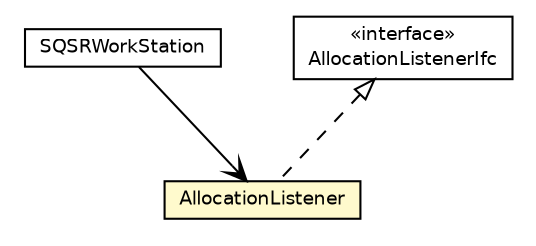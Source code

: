 #!/usr/local/bin/dot
#
# Class diagram 
# Generated by UMLGraph version 5.4 (http://www.umlgraph.org/)
#

digraph G {
	edge [fontname="Helvetica",fontsize=10,labelfontname="Helvetica",labelfontsize=10];
	node [fontname="Helvetica",fontsize=10,shape=plaintext];
	nodesep=0.25;
	ranksep=0.5;
	// jsl.modeling.elements.resource.SQSRWorkStation
	c173076 [label=<<table title="jsl.modeling.elements.resource.SQSRWorkStation" border="0" cellborder="1" cellspacing="0" cellpadding="2" port="p" href="./SQSRWorkStation.html">
		<tr><td><table border="0" cellspacing="0" cellpadding="1">
<tr><td align="center" balign="center"> SQSRWorkStation </td></tr>
		</table></td></tr>
		</table>>, URL="./SQSRWorkStation.html", fontname="Helvetica", fontcolor="black", fontsize=9.0];
	// jsl.modeling.elements.resource.SQSRWorkStation.AllocationListener
	c173077 [label=<<table title="jsl.modeling.elements.resource.SQSRWorkStation.AllocationListener" border="0" cellborder="1" cellspacing="0" cellpadding="2" port="p" bgcolor="lemonChiffon" href="./SQSRWorkStation.AllocationListener.html">
		<tr><td><table border="0" cellspacing="0" cellpadding="1">
<tr><td align="center" balign="center"> AllocationListener </td></tr>
		</table></td></tr>
		</table>>, URL="./SQSRWorkStation.AllocationListener.html", fontname="Helvetica", fontcolor="black", fontsize=9.0];
	// jsl.modeling.elements.resource.AllocationListenerIfc
	c173145 [label=<<table title="jsl.modeling.elements.resource.AllocationListenerIfc" border="0" cellborder="1" cellspacing="0" cellpadding="2" port="p" href="./AllocationListenerIfc.html">
		<tr><td><table border="0" cellspacing="0" cellpadding="1">
<tr><td align="center" balign="center"> &#171;interface&#187; </td></tr>
<tr><td align="center" balign="center"> AllocationListenerIfc </td></tr>
		</table></td></tr>
		</table>>, URL="./AllocationListenerIfc.html", fontname="Helvetica", fontcolor="black", fontsize=9.0];
	//jsl.modeling.elements.resource.SQSRWorkStation.AllocationListener implements jsl.modeling.elements.resource.AllocationListenerIfc
	c173145:p -> c173077:p [dir=back,arrowtail=empty,style=dashed];
	// jsl.modeling.elements.resource.SQSRWorkStation NAVASSOC jsl.modeling.elements.resource.SQSRWorkStation.AllocationListener
	c173076:p -> c173077:p [taillabel="", label="", headlabel="", fontname="Helvetica", fontcolor="black", fontsize=10.0, color="black", arrowhead=open];
}

